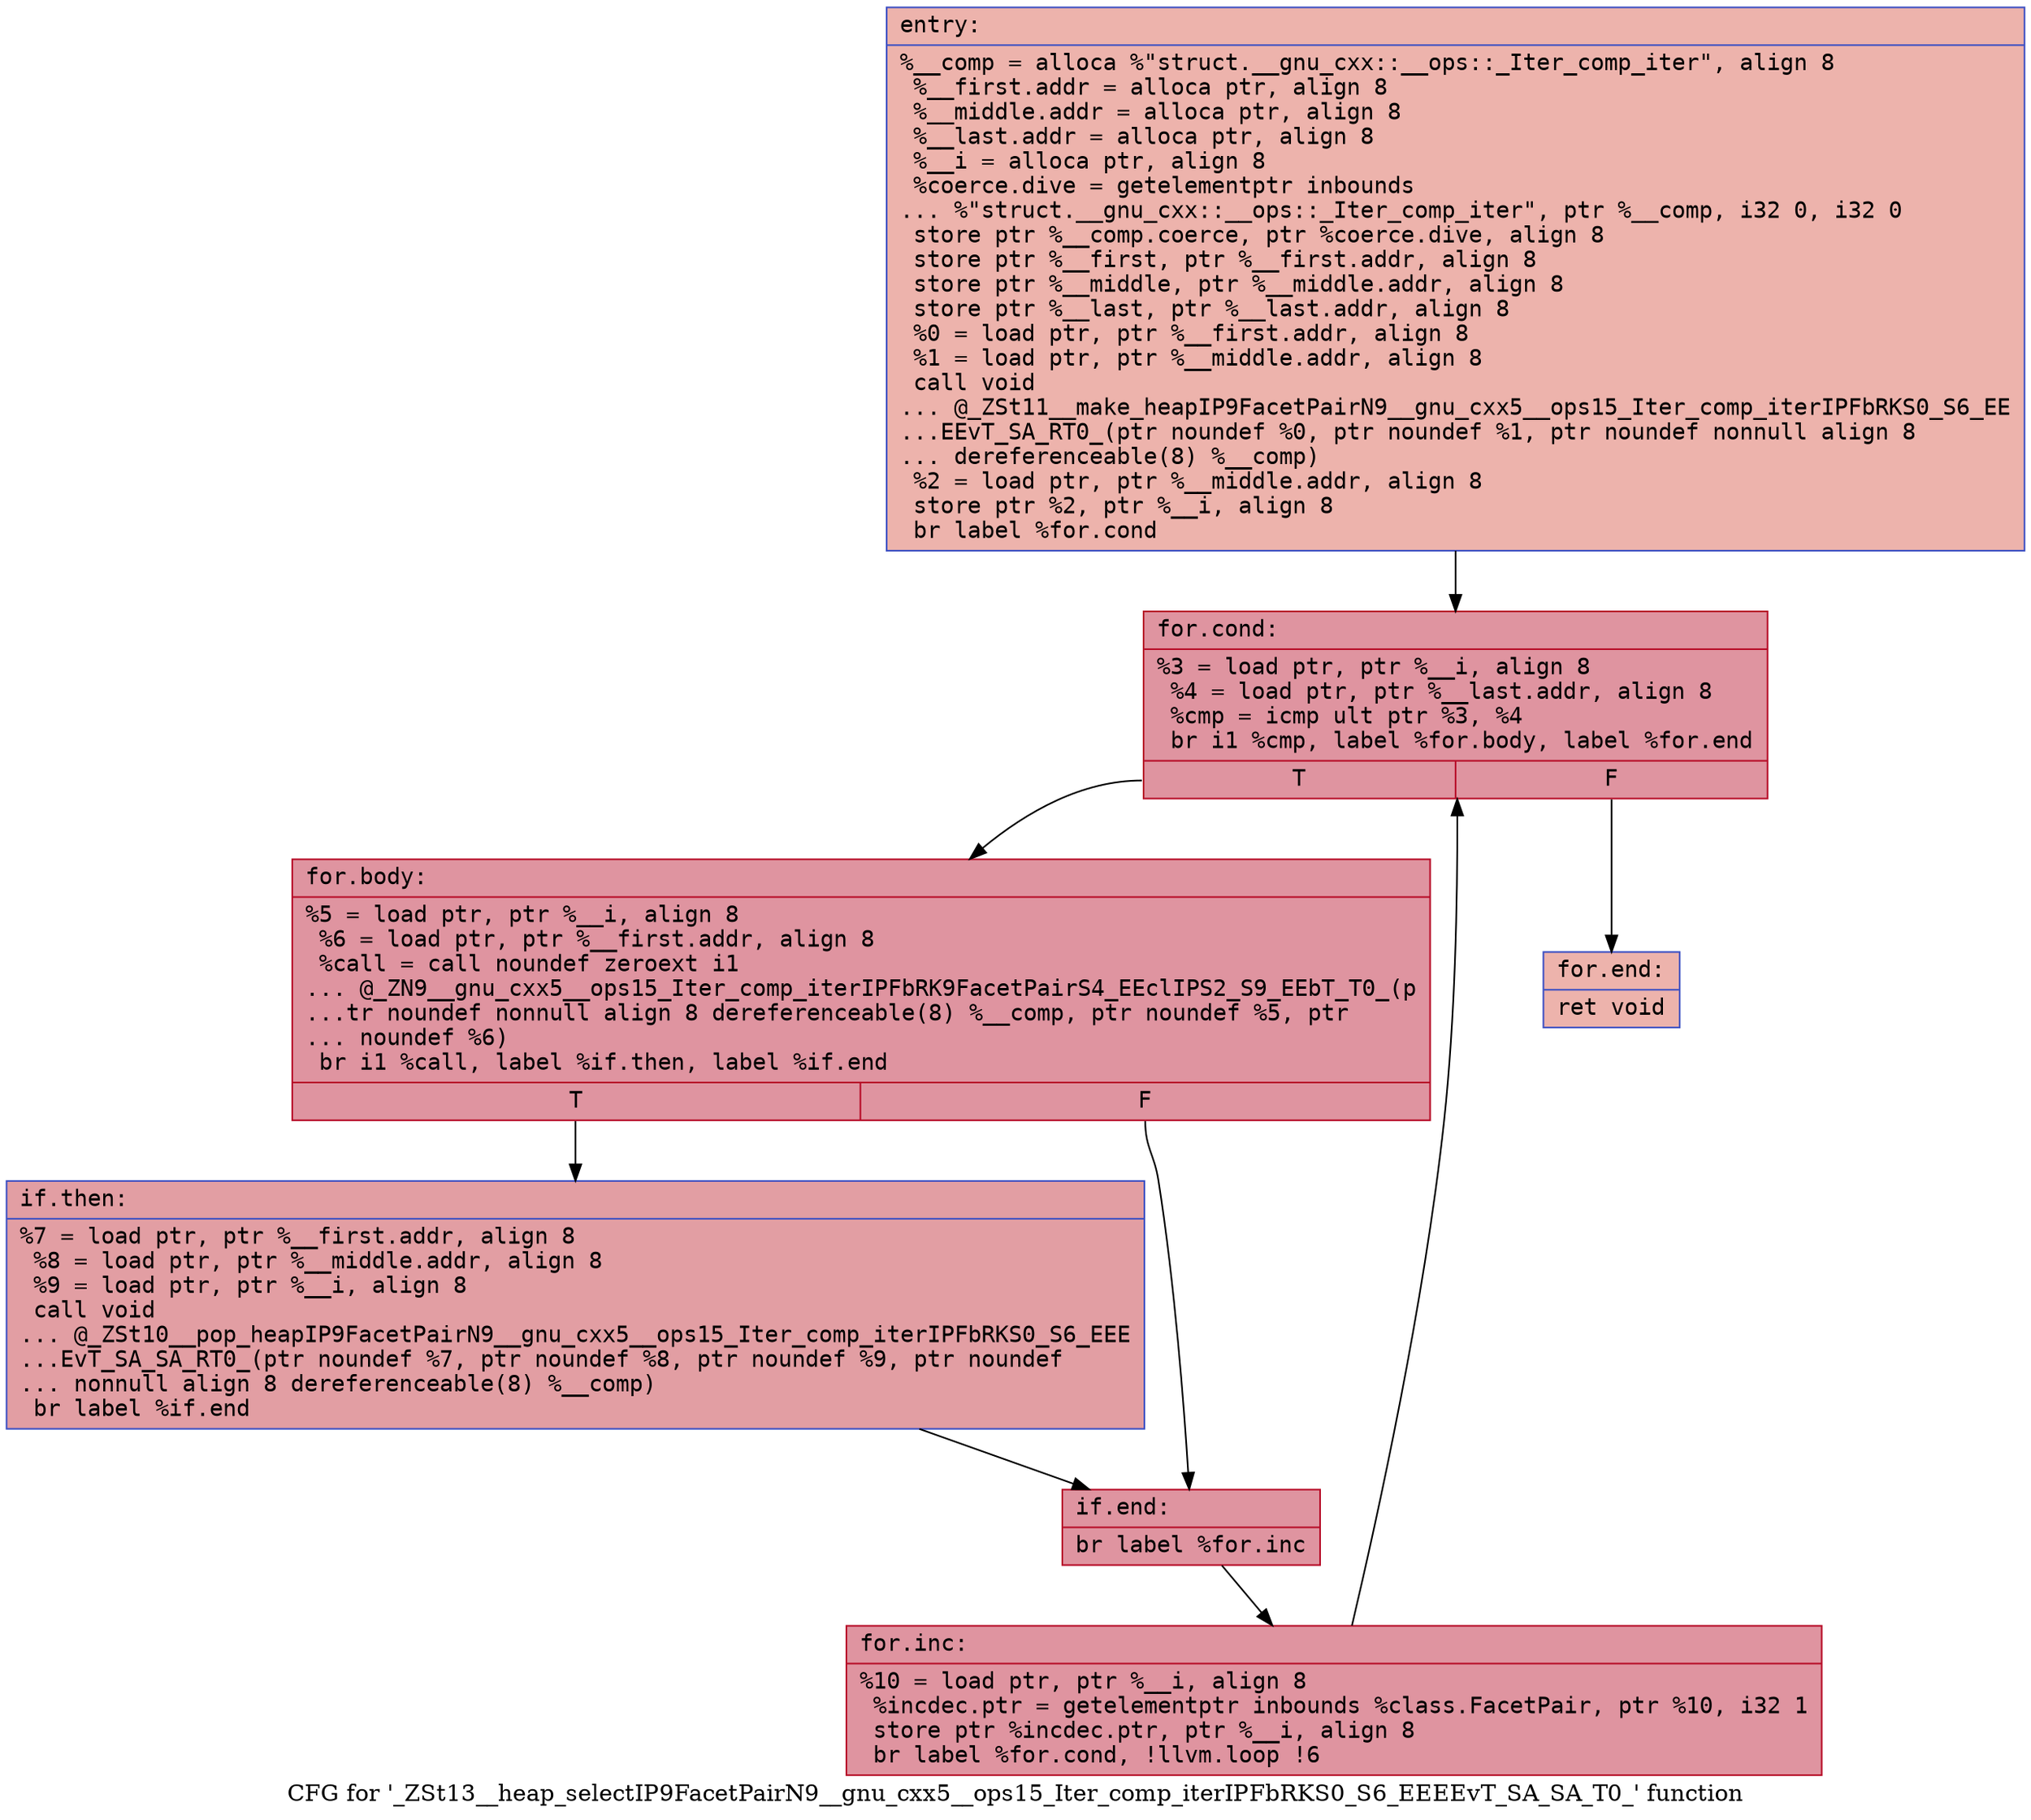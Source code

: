 digraph "CFG for '_ZSt13__heap_selectIP9FacetPairN9__gnu_cxx5__ops15_Iter_comp_iterIPFbRKS0_S6_EEEEvT_SA_SA_T0_' function" {
	label="CFG for '_ZSt13__heap_selectIP9FacetPairN9__gnu_cxx5__ops15_Iter_comp_iterIPFbRKS0_S6_EEEEvT_SA_SA_T0_' function";

	Node0x5606e00f69a0 [shape=record,color="#3d50c3ff", style=filled, fillcolor="#d6524470" fontname="Courier",label="{entry:\l|  %__comp = alloca %\"struct.__gnu_cxx::__ops::_Iter_comp_iter\", align 8\l  %__first.addr = alloca ptr, align 8\l  %__middle.addr = alloca ptr, align 8\l  %__last.addr = alloca ptr, align 8\l  %__i = alloca ptr, align 8\l  %coerce.dive = getelementptr inbounds\l... %\"struct.__gnu_cxx::__ops::_Iter_comp_iter\", ptr %__comp, i32 0, i32 0\l  store ptr %__comp.coerce, ptr %coerce.dive, align 8\l  store ptr %__first, ptr %__first.addr, align 8\l  store ptr %__middle, ptr %__middle.addr, align 8\l  store ptr %__last, ptr %__last.addr, align 8\l  %0 = load ptr, ptr %__first.addr, align 8\l  %1 = load ptr, ptr %__middle.addr, align 8\l  call void\l... @_ZSt11__make_heapIP9FacetPairN9__gnu_cxx5__ops15_Iter_comp_iterIPFbRKS0_S6_EE\l...EEvT_SA_RT0_(ptr noundef %0, ptr noundef %1, ptr noundef nonnull align 8\l... dereferenceable(8) %__comp)\l  %2 = load ptr, ptr %__middle.addr, align 8\l  store ptr %2, ptr %__i, align 8\l  br label %for.cond\l}"];
	Node0x5606e00f69a0 -> Node0x5606e00f7360[tooltip="entry -> for.cond\nProbability 100.00%" ];
	Node0x5606e00f7360 [shape=record,color="#b70d28ff", style=filled, fillcolor="#b70d2870" fontname="Courier",label="{for.cond:\l|  %3 = load ptr, ptr %__i, align 8\l  %4 = load ptr, ptr %__last.addr, align 8\l  %cmp = icmp ult ptr %3, %4\l  br i1 %cmp, label %for.body, label %for.end\l|{<s0>T|<s1>F}}"];
	Node0x5606e00f7360:s0 -> Node0x5606e00f7740[tooltip="for.cond -> for.body\nProbability 96.88%" ];
	Node0x5606e00f7360:s1 -> Node0x5606e00f77c0[tooltip="for.cond -> for.end\nProbability 3.12%" ];
	Node0x5606e00f7740 [shape=record,color="#b70d28ff", style=filled, fillcolor="#b70d2870" fontname="Courier",label="{for.body:\l|  %5 = load ptr, ptr %__i, align 8\l  %6 = load ptr, ptr %__first.addr, align 8\l  %call = call noundef zeroext i1\l... @_ZN9__gnu_cxx5__ops15_Iter_comp_iterIPFbRK9FacetPairS4_EEclIPS2_S9_EEbT_T0_(p\l...tr noundef nonnull align 8 dereferenceable(8) %__comp, ptr noundef %5, ptr\l... noundef %6)\l  br i1 %call, label %if.then, label %if.end\l|{<s0>T|<s1>F}}"];
	Node0x5606e00f7740:s0 -> Node0x5606e00f7c20[tooltip="for.body -> if.then\nProbability 50.00%" ];
	Node0x5606e00f7740:s1 -> Node0x5606e00f7c70[tooltip="for.body -> if.end\nProbability 50.00%" ];
	Node0x5606e00f7c20 [shape=record,color="#3d50c3ff", style=filled, fillcolor="#be242e70" fontname="Courier",label="{if.then:\l|  %7 = load ptr, ptr %__first.addr, align 8\l  %8 = load ptr, ptr %__middle.addr, align 8\l  %9 = load ptr, ptr %__i, align 8\l  call void\l... @_ZSt10__pop_heapIP9FacetPairN9__gnu_cxx5__ops15_Iter_comp_iterIPFbRKS0_S6_EEE\l...EvT_SA_SA_RT0_(ptr noundef %7, ptr noundef %8, ptr noundef %9, ptr noundef\l... nonnull align 8 dereferenceable(8) %__comp)\l  br label %if.end\l}"];
	Node0x5606e00f7c20 -> Node0x5606e00f7c70[tooltip="if.then -> if.end\nProbability 100.00%" ];
	Node0x5606e00f7c70 [shape=record,color="#b70d28ff", style=filled, fillcolor="#b70d2870" fontname="Courier",label="{if.end:\l|  br label %for.inc\l}"];
	Node0x5606e00f7c70 -> Node0x5606e00f81f0[tooltip="if.end -> for.inc\nProbability 100.00%" ];
	Node0x5606e00f81f0 [shape=record,color="#b70d28ff", style=filled, fillcolor="#b70d2870" fontname="Courier",label="{for.inc:\l|  %10 = load ptr, ptr %__i, align 8\l  %incdec.ptr = getelementptr inbounds %class.FacetPair, ptr %10, i32 1\l  store ptr %incdec.ptr, ptr %__i, align 8\l  br label %for.cond, !llvm.loop !6\l}"];
	Node0x5606e00f81f0 -> Node0x5606e00f7360[tooltip="for.inc -> for.cond\nProbability 100.00%" ];
	Node0x5606e00f77c0 [shape=record,color="#3d50c3ff", style=filled, fillcolor="#d6524470" fontname="Courier",label="{for.end:\l|  ret void\l}"];
}
